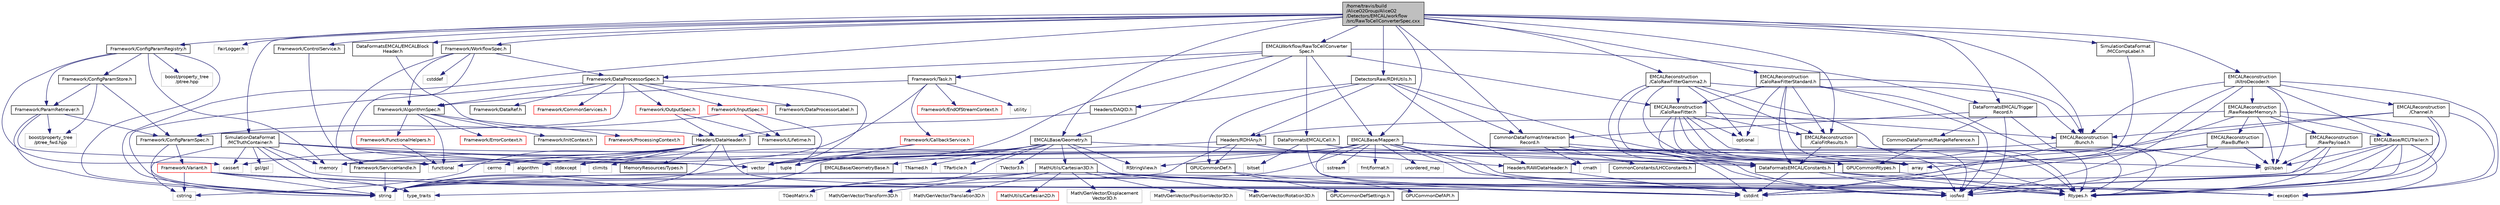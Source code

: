 digraph "/home/travis/build/AliceO2Group/AliceO2/Detectors/EMCAL/workflow/src/RawToCellConverterSpec.cxx"
{
 // INTERACTIVE_SVG=YES
  bgcolor="transparent";
  edge [fontname="Helvetica",fontsize="10",labelfontname="Helvetica",labelfontsize="10"];
  node [fontname="Helvetica",fontsize="10",shape=record];
  Node0 [label="/home/travis/build\l/AliceO2Group/AliceO2\l/Detectors/EMCAL/workflow\l/src/RawToCellConverterSpec.cxx",height=0.2,width=0.4,color="black", fillcolor="grey75", style="filled", fontcolor="black"];
  Node0 -> Node1 [color="midnightblue",fontsize="10",style="solid",fontname="Helvetica"];
  Node1 [label="string",height=0.2,width=0.4,color="grey75"];
  Node0 -> Node2 [color="midnightblue",fontsize="10",style="solid",fontname="Helvetica"];
  Node2 [label="FairLogger.h",height=0.2,width=0.4,color="grey75"];
  Node0 -> Node3 [color="midnightblue",fontsize="10",style="solid",fontname="Helvetica"];
  Node3 [label="CommonDataFormat/Interaction\lRecord.h",height=0.2,width=0.4,color="black",URL="$d9/d80/InteractionRecord_8h.html"];
  Node3 -> Node4 [color="midnightblue",fontsize="10",style="solid",fontname="Helvetica"];
  Node4 [label="GPUCommonRtypes.h",height=0.2,width=0.4,color="black",URL="$d2/d45/GPUCommonRtypes_8h.html"];
  Node4 -> Node5 [color="midnightblue",fontsize="10",style="solid",fontname="Helvetica"];
  Node5 [label="Rtypes.h",height=0.2,width=0.4,color="grey75"];
  Node3 -> Node6 [color="midnightblue",fontsize="10",style="solid",fontname="Helvetica"];
  Node6 [label="iosfwd",height=0.2,width=0.4,color="grey75"];
  Node3 -> Node7 [color="midnightblue",fontsize="10",style="solid",fontname="Helvetica"];
  Node7 [label="cstdint",height=0.2,width=0.4,color="grey75"];
  Node3 -> Node8 [color="midnightblue",fontsize="10",style="solid",fontname="Helvetica"];
  Node8 [label="cmath",height=0.2,width=0.4,color="grey75"];
  Node3 -> Node9 [color="midnightblue",fontsize="10",style="solid",fontname="Helvetica"];
  Node9 [label="CommonConstants/LHCConstants.h",height=0.2,width=0.4,color="black",URL="$d4/dc6/LHCConstants_8h.html",tooltip="Header to collect LHC related constants. "];
  Node0 -> Node10 [color="midnightblue",fontsize="10",style="solid",fontname="Helvetica"];
  Node10 [label="Framework/ConfigParamRegistry.h",height=0.2,width=0.4,color="black",URL="$de/dc6/ConfigParamRegistry_8h.html"];
  Node10 -> Node11 [color="midnightblue",fontsize="10",style="solid",fontname="Helvetica"];
  Node11 [label="Framework/ParamRetriever.h",height=0.2,width=0.4,color="black",URL="$df/d72/ParamRetriever_8h.html"];
  Node11 -> Node12 [color="midnightblue",fontsize="10",style="solid",fontname="Helvetica"];
  Node12 [label="Framework/ConfigParamSpec.h",height=0.2,width=0.4,color="black",URL="$d0/d1c/ConfigParamSpec_8h.html"];
  Node12 -> Node13 [color="midnightblue",fontsize="10",style="solid",fontname="Helvetica"];
  Node13 [label="Framework/Variant.h",height=0.2,width=0.4,color="red",URL="$de/d56/Variant_8h.html"];
  Node13 -> Node15 [color="midnightblue",fontsize="10",style="solid",fontname="Helvetica"];
  Node15 [label="type_traits",height=0.2,width=0.4,color="grey75"];
  Node13 -> Node16 [color="midnightblue",fontsize="10",style="solid",fontname="Helvetica"];
  Node16 [label="cstring",height=0.2,width=0.4,color="grey75"];
  Node13 -> Node7 [color="midnightblue",fontsize="10",style="solid",fontname="Helvetica"];
  Node13 -> Node6 [color="midnightblue",fontsize="10",style="solid",fontname="Helvetica"];
  Node13 -> Node1 [color="midnightblue",fontsize="10",style="solid",fontname="Helvetica"];
  Node12 -> Node1 [color="midnightblue",fontsize="10",style="solid",fontname="Helvetica"];
  Node11 -> Node20 [color="midnightblue",fontsize="10",style="solid",fontname="Helvetica"];
  Node20 [label="boost/property_tree\l/ptree_fwd.hpp",height=0.2,width=0.4,color="grey75"];
  Node11 -> Node1 [color="midnightblue",fontsize="10",style="solid",fontname="Helvetica"];
  Node11 -> Node21 [color="midnightblue",fontsize="10",style="solid",fontname="Helvetica"];
  Node21 [label="vector",height=0.2,width=0.4,color="grey75"];
  Node10 -> Node22 [color="midnightblue",fontsize="10",style="solid",fontname="Helvetica"];
  Node22 [label="Framework/ConfigParamStore.h",height=0.2,width=0.4,color="black",URL="$dd/daf/ConfigParamStore_8h.html"];
  Node22 -> Node11 [color="midnightblue",fontsize="10",style="solid",fontname="Helvetica"];
  Node22 -> Node12 [color="midnightblue",fontsize="10",style="solid",fontname="Helvetica"];
  Node22 -> Node20 [color="midnightblue",fontsize="10",style="solid",fontname="Helvetica"];
  Node10 -> Node23 [color="midnightblue",fontsize="10",style="solid",fontname="Helvetica"];
  Node23 [label="boost/property_tree\l/ptree.hpp",height=0.2,width=0.4,color="grey75"];
  Node10 -> Node24 [color="midnightblue",fontsize="10",style="solid",fontname="Helvetica"];
  Node24 [label="memory",height=0.2,width=0.4,color="grey75"];
  Node10 -> Node1 [color="midnightblue",fontsize="10",style="solid",fontname="Helvetica"];
  Node10 -> Node25 [color="midnightblue",fontsize="10",style="solid",fontname="Helvetica"];
  Node25 [label="cassert",height=0.2,width=0.4,color="grey75"];
  Node0 -> Node26 [color="midnightblue",fontsize="10",style="solid",fontname="Helvetica"];
  Node26 [label="Framework/ControlService.h",height=0.2,width=0.4,color="black",URL="$d2/d43/ControlService_8h.html"];
  Node26 -> Node27 [color="midnightblue",fontsize="10",style="solid",fontname="Helvetica"];
  Node27 [label="Framework/ServiceHandle.h",height=0.2,width=0.4,color="black",URL="$d3/d28/ServiceHandle_8h.html"];
  Node27 -> Node1 [color="midnightblue",fontsize="10",style="solid",fontname="Helvetica"];
  Node0 -> Node28 [color="midnightblue",fontsize="10",style="solid",fontname="Helvetica"];
  Node28 [label="Framework/WorkflowSpec.h",height=0.2,width=0.4,color="black",URL="$df/da1/WorkflowSpec_8h.html"];
  Node28 -> Node29 [color="midnightblue",fontsize="10",style="solid",fontname="Helvetica"];
  Node29 [label="Framework/DataProcessorSpec.h",height=0.2,width=0.4,color="black",URL="$d0/df4/DataProcessorSpec_8h.html"];
  Node29 -> Node30 [color="midnightblue",fontsize="10",style="solid",fontname="Helvetica"];
  Node30 [label="Framework/AlgorithmSpec.h",height=0.2,width=0.4,color="black",URL="$d0/d14/AlgorithmSpec_8h.html"];
  Node30 -> Node31 [color="midnightblue",fontsize="10",style="solid",fontname="Helvetica"];
  Node31 [label="Framework/ProcessingContext.h",height=0.2,width=0.4,color="red",URL="$de/d6a/ProcessingContext_8h.html"];
  Node30 -> Node129 [color="midnightblue",fontsize="10",style="solid",fontname="Helvetica"];
  Node129 [label="Framework/ErrorContext.h",height=0.2,width=0.4,color="red",URL="$d7/dad/ErrorContext_8h.html"];
  Node30 -> Node130 [color="midnightblue",fontsize="10",style="solid",fontname="Helvetica"];
  Node130 [label="Framework/InitContext.h",height=0.2,width=0.4,color="black",URL="$d4/d2b/InitContext_8h.html"];
  Node30 -> Node131 [color="midnightblue",fontsize="10",style="solid",fontname="Helvetica"];
  Node131 [label="Framework/FunctionalHelpers.h",height=0.2,width=0.4,color="red",URL="$de/d9b/FunctionalHelpers_8h.html"];
  Node131 -> Node101 [color="midnightblue",fontsize="10",style="solid",fontname="Helvetica"];
  Node101 [label="functional",height=0.2,width=0.4,color="grey75"];
  Node30 -> Node101 [color="midnightblue",fontsize="10",style="solid",fontname="Helvetica"];
  Node29 -> Node12 [color="midnightblue",fontsize="10",style="solid",fontname="Helvetica"];
  Node29 -> Node133 [color="midnightblue",fontsize="10",style="solid",fontname="Helvetica"];
  Node133 [label="Framework/DataProcessorLabel.h",height=0.2,width=0.4,color="black",URL="$d1/df2/DataProcessorLabel_8h.html"];
  Node29 -> Node33 [color="midnightblue",fontsize="10",style="solid",fontname="Helvetica"];
  Node33 [label="Framework/DataRef.h",height=0.2,width=0.4,color="black",URL="$d5/dfb/DataRef_8h.html"];
  Node29 -> Node77 [color="midnightblue",fontsize="10",style="solid",fontname="Helvetica"];
  Node77 [label="Framework/InputSpec.h",height=0.2,width=0.4,color="red",URL="$d5/d3f/InputSpec_8h.html"];
  Node77 -> Node74 [color="midnightblue",fontsize="10",style="solid",fontname="Helvetica"];
  Node74 [label="Framework/Lifetime.h",height=0.2,width=0.4,color="black",URL="$dc/dca/Lifetime_8h.html"];
  Node77 -> Node12 [color="midnightblue",fontsize="10",style="solid",fontname="Helvetica"];
  Node77 -> Node1 [color="midnightblue",fontsize="10",style="solid",fontname="Helvetica"];
  Node29 -> Node68 [color="midnightblue",fontsize="10",style="solid",fontname="Helvetica"];
  Node68 [label="Framework/OutputSpec.h",height=0.2,width=0.4,color="red",URL="$db/d2d/OutputSpec_8h.html"];
  Node68 -> Node69 [color="midnightblue",fontsize="10",style="solid",fontname="Helvetica"];
  Node69 [label="Headers/DataHeader.h",height=0.2,width=0.4,color="black",URL="$dc/dcd/DataHeader_8h.html"];
  Node69 -> Node7 [color="midnightblue",fontsize="10",style="solid",fontname="Helvetica"];
  Node69 -> Node24 [color="midnightblue",fontsize="10",style="solid",fontname="Helvetica"];
  Node69 -> Node25 [color="midnightblue",fontsize="10",style="solid",fontname="Helvetica"];
  Node69 -> Node16 [color="midnightblue",fontsize="10",style="solid",fontname="Helvetica"];
  Node69 -> Node70 [color="midnightblue",fontsize="10",style="solid",fontname="Helvetica"];
  Node70 [label="algorithm",height=0.2,width=0.4,color="grey75"];
  Node69 -> Node71 [color="midnightblue",fontsize="10",style="solid",fontname="Helvetica"];
  Node71 [label="stdexcept",height=0.2,width=0.4,color="grey75"];
  Node69 -> Node1 [color="midnightblue",fontsize="10",style="solid",fontname="Helvetica"];
  Node69 -> Node72 [color="midnightblue",fontsize="10",style="solid",fontname="Helvetica"];
  Node72 [label="climits",height=0.2,width=0.4,color="grey75"];
  Node69 -> Node45 [color="midnightblue",fontsize="10",style="solid",fontname="Helvetica"];
  Node45 [label="MemoryResources/Types.h",height=0.2,width=0.4,color="black",URL="$d7/df8/Types_8h.html"];
  Node69 -> Node73 [color="midnightblue",fontsize="10",style="solid",fontname="Helvetica"];
  Node73 [label="cerrno",height=0.2,width=0.4,color="grey75"];
  Node68 -> Node74 [color="midnightblue",fontsize="10",style="solid",fontname="Helvetica"];
  Node29 -> Node134 [color="midnightblue",fontsize="10",style="solid",fontname="Helvetica"];
  Node134 [label="Framework/CommonServices.h",height=0.2,width=0.4,color="red",URL="$d8/d02/CommonServices_8h.html"];
  Node29 -> Node1 [color="midnightblue",fontsize="10",style="solid",fontname="Helvetica"];
  Node29 -> Node21 [color="midnightblue",fontsize="10",style="solid",fontname="Helvetica"];
  Node28 -> Node30 [color="midnightblue",fontsize="10",style="solid",fontname="Helvetica"];
  Node28 -> Node21 [color="midnightblue",fontsize="10",style="solid",fontname="Helvetica"];
  Node28 -> Node101 [color="midnightblue",fontsize="10",style="solid",fontname="Helvetica"];
  Node28 -> Node102 [color="midnightblue",fontsize="10",style="solid",fontname="Helvetica"];
  Node102 [label="cstddef",height=0.2,width=0.4,color="grey75"];
  Node0 -> Node135 [color="midnightblue",fontsize="10",style="solid",fontname="Helvetica"];
  Node135 [label="DataFormatsEMCAL/EMCALBlock\lHeader.h",height=0.2,width=0.4,color="black",URL="$da/d0f/EMCALBlockHeader_8h.html"];
  Node135 -> Node69 [color="midnightblue",fontsize="10",style="solid",fontname="Helvetica"];
  Node0 -> Node136 [color="midnightblue",fontsize="10",style="solid",fontname="Helvetica"];
  Node136 [label="DataFormatsEMCAL/Trigger\lRecord.h",height=0.2,width=0.4,color="black",URL="$d9/d38/EMCAL_2include_2DataFormatsEMCAL_2TriggerRecord_8h.html"];
  Node136 -> Node6 [color="midnightblue",fontsize="10",style="solid",fontname="Helvetica"];
  Node136 -> Node5 [color="midnightblue",fontsize="10",style="solid",fontname="Helvetica"];
  Node136 -> Node3 [color="midnightblue",fontsize="10",style="solid",fontname="Helvetica"];
  Node136 -> Node137 [color="midnightblue",fontsize="10",style="solid",fontname="Helvetica"];
  Node137 [label="CommonDataFormat/RangeReference.h",height=0.2,width=0.4,color="black",URL="$de/d64/RangeReference_8h.html",tooltip="Class to refer to the 1st entry and N elements of some group in the continuous container. "];
  Node137 -> Node4 [color="midnightblue",fontsize="10",style="solid",fontname="Helvetica"];
  Node0 -> Node138 [color="midnightblue",fontsize="10",style="solid",fontname="Helvetica"];
  Node138 [label="DetectorsRaw/RDHUtils.h",height=0.2,width=0.4,color="black",URL="$d6/dec/Raw_2include_2DetectorsRaw_2RDHUtils_8h.html"];
  Node138 -> Node139 [color="midnightblue",fontsize="10",style="solid",fontname="Helvetica"];
  Node139 [label="GPUCommonDef.h",height=0.2,width=0.4,color="black",URL="$df/d21/GPUCommonDef_8h.html"];
  Node139 -> Node140 [color="midnightblue",fontsize="10",style="solid",fontname="Helvetica"];
  Node140 [label="GPUCommonDefSettings.h",height=0.2,width=0.4,color="black",URL="$d5/d93/GPUCommonDefSettings_8h.html"];
  Node139 -> Node141 [color="midnightblue",fontsize="10",style="solid",fontname="Helvetica"];
  Node141 [label="GPUCommonDefAPI.h",height=0.2,width=0.4,color="black",URL="$da/d5a/GPUCommonDefAPI_8h.html"];
  Node138 -> Node4 [color="midnightblue",fontsize="10",style="solid",fontname="Helvetica"];
  Node138 -> Node142 [color="midnightblue",fontsize="10",style="solid",fontname="Helvetica"];
  Node142 [label="Headers/RAWDataHeader.h",height=0.2,width=0.4,color="black",URL="$d4/dee/RAWDataHeader_8h.html",tooltip="Definition of the RAW Data Header. "];
  Node142 -> Node7 [color="midnightblue",fontsize="10",style="solid",fontname="Helvetica"];
  Node138 -> Node143 [color="midnightblue",fontsize="10",style="solid",fontname="Helvetica"];
  Node143 [label="Headers/RDHAny.h",height=0.2,width=0.4,color="black",URL="$d6/d89/RDHAny_8h.html"];
  Node143 -> Node139 [color="midnightblue",fontsize="10",style="solid",fontname="Helvetica"];
  Node143 -> Node142 [color="midnightblue",fontsize="10",style="solid",fontname="Helvetica"];
  Node143 -> Node15 [color="midnightblue",fontsize="10",style="solid",fontname="Helvetica"];
  Node143 -> Node71 [color="midnightblue",fontsize="10",style="solid",fontname="Helvetica"];
  Node138 -> Node3 [color="midnightblue",fontsize="10",style="solid",fontname="Helvetica"];
  Node138 -> Node144 [color="midnightblue",fontsize="10",style="solid",fontname="Helvetica"];
  Node144 [label="Headers/DAQID.h",height=0.2,width=0.4,color="black",URL="$d7/d34/DAQID_8h.html"];
  Node144 -> Node69 [color="midnightblue",fontsize="10",style="solid",fontname="Helvetica"];
  Node0 -> Node145 [color="midnightblue",fontsize="10",style="solid",fontname="Helvetica"];
  Node145 [label="EMCALBase/Geometry.h",height=0.2,width=0.4,color="black",URL="$dd/da8/EMCAL_2base_2include_2EMCALBase_2Geometry_8h.html"];
  Node145 -> Node146 [color="midnightblue",fontsize="10",style="solid",fontname="Helvetica"];
  Node146 [label="exception",height=0.2,width=0.4,color="grey75"];
  Node145 -> Node1 [color="midnightblue",fontsize="10",style="solid",fontname="Helvetica"];
  Node145 -> Node147 [color="midnightblue",fontsize="10",style="solid",fontname="Helvetica"];
  Node147 [label="tuple",height=0.2,width=0.4,color="grey75"];
  Node145 -> Node21 [color="midnightblue",fontsize="10",style="solid",fontname="Helvetica"];
  Node145 -> Node148 [color="midnightblue",fontsize="10",style="solid",fontname="Helvetica"];
  Node148 [label="RStringView.h",height=0.2,width=0.4,color="grey75"];
  Node145 -> Node149 [color="midnightblue",fontsize="10",style="solid",fontname="Helvetica"];
  Node149 [label="TGeoMatrix.h",height=0.2,width=0.4,color="grey75"];
  Node145 -> Node150 [color="midnightblue",fontsize="10",style="solid",fontname="Helvetica"];
  Node150 [label="TNamed.h",height=0.2,width=0.4,color="grey75"];
  Node145 -> Node151 [color="midnightblue",fontsize="10",style="solid",fontname="Helvetica"];
  Node151 [label="TParticle.h",height=0.2,width=0.4,color="grey75"];
  Node145 -> Node152 [color="midnightblue",fontsize="10",style="solid",fontname="Helvetica"];
  Node152 [label="TVector3.h",height=0.2,width=0.4,color="grey75"];
  Node145 -> Node153 [color="midnightblue",fontsize="10",style="solid",fontname="Helvetica"];
  Node153 [label="DataFormatsEMCAL/Constants.h",height=0.2,width=0.4,color="black",URL="$dd/dda/DataFormats_2Detectors_2EMCAL_2include_2DataFormatsEMCAL_2Constants_8h.html"];
  Node153 -> Node5 [color="midnightblue",fontsize="10",style="solid",fontname="Helvetica"];
  Node153 -> Node6 [color="midnightblue",fontsize="10",style="solid",fontname="Helvetica"];
  Node153 -> Node146 [color="midnightblue",fontsize="10",style="solid",fontname="Helvetica"];
  Node153 -> Node7 [color="midnightblue",fontsize="10",style="solid",fontname="Helvetica"];
  Node145 -> Node154 [color="midnightblue",fontsize="10",style="solid",fontname="Helvetica"];
  Node154 [label="EMCALBase/GeometryBase.h",height=0.2,width=0.4,color="black",URL="$d5/d5e/GeometryBase_8h.html"];
  Node154 -> Node1 [color="midnightblue",fontsize="10",style="solid",fontname="Helvetica"];
  Node145 -> Node155 [color="midnightblue",fontsize="10",style="solid",fontname="Helvetica"];
  Node155 [label="MathUtils/Cartesian3D.h",height=0.2,width=0.4,color="black",URL="$dd/d76/Cartesian3D_8h.html"];
  Node155 -> Node156 [color="midnightblue",fontsize="10",style="solid",fontname="Helvetica"];
  Node156 [label="Math/GenVector/Displacement\lVector3D.h",height=0.2,width=0.4,color="grey75"];
  Node155 -> Node157 [color="midnightblue",fontsize="10",style="solid",fontname="Helvetica"];
  Node157 [label="Math/GenVector/PositionVector3D.h",height=0.2,width=0.4,color="grey75"];
  Node155 -> Node158 [color="midnightblue",fontsize="10",style="solid",fontname="Helvetica"];
  Node158 [label="Math/GenVector/Rotation3D.h",height=0.2,width=0.4,color="grey75"];
  Node155 -> Node159 [color="midnightblue",fontsize="10",style="solid",fontname="Helvetica"];
  Node159 [label="Math/GenVector/Transform3D.h",height=0.2,width=0.4,color="grey75"];
  Node155 -> Node160 [color="midnightblue",fontsize="10",style="solid",fontname="Helvetica"];
  Node160 [label="Math/GenVector/Translation3D.h",height=0.2,width=0.4,color="grey75"];
  Node155 -> Node5 [color="midnightblue",fontsize="10",style="solid",fontname="Helvetica"];
  Node155 -> Node149 [color="midnightblue",fontsize="10",style="solid",fontname="Helvetica"];
  Node155 -> Node6 [color="midnightblue",fontsize="10",style="solid",fontname="Helvetica"];
  Node155 -> Node161 [color="midnightblue",fontsize="10",style="solid",fontname="Helvetica"];
  Node161 [label="MathUtils/Cartesian2D.h",height=0.2,width=0.4,color="red",URL="$d2/dd0/Cartesian2D_8h.html"];
  Node0 -> Node164 [color="midnightblue",fontsize="10",style="solid",fontname="Helvetica"];
  Node164 [label="EMCALBase/Mapper.h",height=0.2,width=0.4,color="black",URL="$d1/d7a/EMCAL_2base_2include_2EMCALBase_2Mapper_8h.html"];
  Node164 -> Node55 [color="midnightblue",fontsize="10",style="solid",fontname="Helvetica"];
  Node55 [label="array",height=0.2,width=0.4,color="grey75"];
  Node164 -> Node7 [color="midnightblue",fontsize="10",style="solid",fontname="Helvetica"];
  Node164 -> Node146 [color="midnightblue",fontsize="10",style="solid",fontname="Helvetica"];
  Node164 -> Node101 [color="midnightblue",fontsize="10",style="solid",fontname="Helvetica"];
  Node164 -> Node6 [color="midnightblue",fontsize="10",style="solid",fontname="Helvetica"];
  Node164 -> Node88 [color="midnightblue",fontsize="10",style="solid",fontname="Helvetica"];
  Node88 [label="unordered_map",height=0.2,width=0.4,color="grey75"];
  Node164 -> Node165 [color="midnightblue",fontsize="10",style="solid",fontname="Helvetica"];
  Node165 [label="sstream",height=0.2,width=0.4,color="grey75"];
  Node164 -> Node1 [color="midnightblue",fontsize="10",style="solid",fontname="Helvetica"];
  Node164 -> Node166 [color="midnightblue",fontsize="10",style="solid",fontname="Helvetica"];
  Node166 [label="fmt/format.h",height=0.2,width=0.4,color="grey75"];
  Node164 -> Node148 [color="midnightblue",fontsize="10",style="solid",fontname="Helvetica"];
  Node164 -> Node5 [color="midnightblue",fontsize="10",style="solid",fontname="Helvetica"];
  Node164 -> Node153 [color="midnightblue",fontsize="10",style="solid",fontname="Helvetica"];
  Node0 -> Node167 [color="midnightblue",fontsize="10",style="solid",fontname="Helvetica"];
  Node167 [label="EMCALReconstruction\l/CaloFitResults.h",height=0.2,width=0.4,color="black",URL="$d2/d39/CaloFitResults_8h.html"];
  Node167 -> Node6 [color="midnightblue",fontsize="10",style="solid",fontname="Helvetica"];
  Node167 -> Node5 [color="midnightblue",fontsize="10",style="solid",fontname="Helvetica"];
  Node167 -> Node153 [color="midnightblue",fontsize="10",style="solid",fontname="Helvetica"];
  Node0 -> Node168 [color="midnightblue",fontsize="10",style="solid",fontname="Helvetica"];
  Node168 [label="EMCALReconstruction\l/Bunch.h",height=0.2,width=0.4,color="black",URL="$d1/d29/Bunch_8h.html"];
  Node168 -> Node7 [color="midnightblue",fontsize="10",style="solid",fontname="Helvetica"];
  Node168 -> Node21 [color="midnightblue",fontsize="10",style="solid",fontname="Helvetica"];
  Node168 -> Node43 [color="midnightblue",fontsize="10",style="solid",fontname="Helvetica"];
  Node43 [label="gsl/span",height=0.2,width=0.4,color="grey75"];
  Node168 -> Node5 [color="midnightblue",fontsize="10",style="solid",fontname="Helvetica"];
  Node0 -> Node169 [color="midnightblue",fontsize="10",style="solid",fontname="Helvetica"];
  Node169 [label="EMCALReconstruction\l/CaloRawFitterStandard.h",height=0.2,width=0.4,color="black",URL="$dd/d8f/CaloRawFitterStandard_8h.html"];
  Node169 -> Node6 [color="midnightblue",fontsize="10",style="solid",fontname="Helvetica"];
  Node169 -> Node55 [color="midnightblue",fontsize="10",style="solid",fontname="Helvetica"];
  Node169 -> Node96 [color="midnightblue",fontsize="10",style="solid",fontname="Helvetica"];
  Node96 [label="optional",height=0.2,width=0.4,color="grey75"];
  Node169 -> Node5 [color="midnightblue",fontsize="10",style="solid",fontname="Helvetica"];
  Node169 -> Node167 [color="midnightblue",fontsize="10",style="solid",fontname="Helvetica"];
  Node169 -> Node153 [color="midnightblue",fontsize="10",style="solid",fontname="Helvetica"];
  Node169 -> Node168 [color="midnightblue",fontsize="10",style="solid",fontname="Helvetica"];
  Node169 -> Node170 [color="midnightblue",fontsize="10",style="solid",fontname="Helvetica"];
  Node170 [label="EMCALReconstruction\l/CaloRawFitter.h",height=0.2,width=0.4,color="black",URL="$d4/d18/CaloRawFitter_8h.html"];
  Node170 -> Node6 [color="midnightblue",fontsize="10",style="solid",fontname="Helvetica"];
  Node170 -> Node55 [color="midnightblue",fontsize="10",style="solid",fontname="Helvetica"];
  Node170 -> Node96 [color="midnightblue",fontsize="10",style="solid",fontname="Helvetica"];
  Node170 -> Node5 [color="midnightblue",fontsize="10",style="solid",fontname="Helvetica"];
  Node170 -> Node43 [color="midnightblue",fontsize="10",style="solid",fontname="Helvetica"];
  Node170 -> Node167 [color="midnightblue",fontsize="10",style="solid",fontname="Helvetica"];
  Node170 -> Node153 [color="midnightblue",fontsize="10",style="solid",fontname="Helvetica"];
  Node170 -> Node168 [color="midnightblue",fontsize="10",style="solid",fontname="Helvetica"];
  Node0 -> Node171 [color="midnightblue",fontsize="10",style="solid",fontname="Helvetica"];
  Node171 [label="EMCALReconstruction\l/CaloRawFitterGamma2.h",height=0.2,width=0.4,color="black",URL="$d8/d35/CaloRawFitterGamma2_8h.html"];
  Node171 -> Node6 [color="midnightblue",fontsize="10",style="solid",fontname="Helvetica"];
  Node171 -> Node55 [color="midnightblue",fontsize="10",style="solid",fontname="Helvetica"];
  Node171 -> Node96 [color="midnightblue",fontsize="10",style="solid",fontname="Helvetica"];
  Node171 -> Node5 [color="midnightblue",fontsize="10",style="solid",fontname="Helvetica"];
  Node171 -> Node167 [color="midnightblue",fontsize="10",style="solid",fontname="Helvetica"];
  Node171 -> Node153 [color="midnightblue",fontsize="10",style="solid",fontname="Helvetica"];
  Node171 -> Node168 [color="midnightblue",fontsize="10",style="solid",fontname="Helvetica"];
  Node171 -> Node170 [color="midnightblue",fontsize="10",style="solid",fontname="Helvetica"];
  Node0 -> Node172 [color="midnightblue",fontsize="10",style="solid",fontname="Helvetica"];
  Node172 [label="EMCALReconstruction\l/AltroDecoder.h",height=0.2,width=0.4,color="black",URL="$db/d4a/AltroDecoder_8h.html"];
  Node172 -> Node146 [color="midnightblue",fontsize="10",style="solid",fontname="Helvetica"];
  Node172 -> Node6 [color="midnightblue",fontsize="10",style="solid",fontname="Helvetica"];
  Node172 -> Node43 [color="midnightblue",fontsize="10",style="solid",fontname="Helvetica"];
  Node172 -> Node1 [color="midnightblue",fontsize="10",style="solid",fontname="Helvetica"];
  Node172 -> Node173 [color="midnightblue",fontsize="10",style="solid",fontname="Helvetica"];
  Node173 [label="EMCALBase/RCUTrailer.h",height=0.2,width=0.4,color="black",URL="$df/ddd/RCUTrailer_8h.html"];
  Node173 -> Node146 [color="midnightblue",fontsize="10",style="solid",fontname="Helvetica"];
  Node173 -> Node6 [color="midnightblue",fontsize="10",style="solid",fontname="Helvetica"];
  Node173 -> Node1 [color="midnightblue",fontsize="10",style="solid",fontname="Helvetica"];
  Node173 -> Node7 [color="midnightblue",fontsize="10",style="solid",fontname="Helvetica"];
  Node173 -> Node43 [color="midnightblue",fontsize="10",style="solid",fontname="Helvetica"];
  Node173 -> Node5 [color="midnightblue",fontsize="10",style="solid",fontname="Helvetica"];
  Node172 -> Node168 [color="midnightblue",fontsize="10",style="solid",fontname="Helvetica"];
  Node172 -> Node174 [color="midnightblue",fontsize="10",style="solid",fontname="Helvetica"];
  Node174 [label="EMCALReconstruction\l/Channel.h",height=0.2,width=0.4,color="black",URL="$de/d03/Channel_8h.html"];
  Node174 -> Node7 [color="midnightblue",fontsize="10",style="solid",fontname="Helvetica"];
  Node174 -> Node146 [color="midnightblue",fontsize="10",style="solid",fontname="Helvetica"];
  Node174 -> Node21 [color="midnightblue",fontsize="10",style="solid",fontname="Helvetica"];
  Node174 -> Node5 [color="midnightblue",fontsize="10",style="solid",fontname="Helvetica"];
  Node174 -> Node168 [color="midnightblue",fontsize="10",style="solid",fontname="Helvetica"];
  Node172 -> Node175 [color="midnightblue",fontsize="10",style="solid",fontname="Helvetica"];
  Node175 [label="EMCALReconstruction\l/RawReaderMemory.h",height=0.2,width=0.4,color="black",URL="$d8/d86/RawReaderMemory_8h.html"];
  Node175 -> Node43 [color="midnightblue",fontsize="10",style="solid",fontname="Helvetica"];
  Node175 -> Node5 [color="midnightblue",fontsize="10",style="solid",fontname="Helvetica"];
  Node175 -> Node173 [color="midnightblue",fontsize="10",style="solid",fontname="Helvetica"];
  Node175 -> Node176 [color="midnightblue",fontsize="10",style="solid",fontname="Helvetica"];
  Node176 [label="EMCALReconstruction\l/RawBuffer.h",height=0.2,width=0.4,color="black",URL="$d1/da5/RawBuffer_8h.html"];
  Node176 -> Node55 [color="midnightblue",fontsize="10",style="solid",fontname="Helvetica"];
  Node176 -> Node7 [color="midnightblue",fontsize="10",style="solid",fontname="Helvetica"];
  Node176 -> Node6 [color="midnightblue",fontsize="10",style="solid",fontname="Helvetica"];
  Node176 -> Node43 [color="midnightblue",fontsize="10",style="solid",fontname="Helvetica"];
  Node175 -> Node177 [color="midnightblue",fontsize="10",style="solid",fontname="Helvetica"];
  Node177 [label="EMCALReconstruction\l/RawPayload.h",height=0.2,width=0.4,color="black",URL="$d5/dfc/RawPayload_8h.html"];
  Node177 -> Node7 [color="midnightblue",fontsize="10",style="solid",fontname="Helvetica"];
  Node177 -> Node21 [color="midnightblue",fontsize="10",style="solid",fontname="Helvetica"];
  Node177 -> Node43 [color="midnightblue",fontsize="10",style="solid",fontname="Helvetica"];
  Node177 -> Node5 [color="midnightblue",fontsize="10",style="solid",fontname="Helvetica"];
  Node175 -> Node142 [color="midnightblue",fontsize="10",style="solid",fontname="Helvetica"];
  Node175 -> Node143 [color="midnightblue",fontsize="10",style="solid",fontname="Helvetica"];
  Node0 -> Node178 [color="midnightblue",fontsize="10",style="solid",fontname="Helvetica"];
  Node178 [label="EMCALWorkflow/RawToCellConverter\lSpec.h",height=0.2,width=0.4,color="black",URL="$d5/da4/RawToCellConverterSpec_8h.html"];
  Node178 -> Node21 [color="midnightblue",fontsize="10",style="solid",fontname="Helvetica"];
  Node178 -> Node29 [color="midnightblue",fontsize="10",style="solid",fontname="Helvetica"];
  Node178 -> Node179 [color="midnightblue",fontsize="10",style="solid",fontname="Helvetica"];
  Node179 [label="Framework/Task.h",height=0.2,width=0.4,color="black",URL="$df/d4f/Task_8h.html"];
  Node179 -> Node30 [color="midnightblue",fontsize="10",style="solid",fontname="Helvetica"];
  Node179 -> Node180 [color="midnightblue",fontsize="10",style="solid",fontname="Helvetica"];
  Node180 [label="Framework/CallbackService.h",height=0.2,width=0.4,color="red",URL="$d9/d7f/CallbackService_8h.html"];
  Node180 -> Node27 [color="midnightblue",fontsize="10",style="solid",fontname="Helvetica"];
  Node180 -> Node147 [color="midnightblue",fontsize="10",style="solid",fontname="Helvetica"];
  Node179 -> Node182 [color="midnightblue",fontsize="10",style="solid",fontname="Helvetica"];
  Node182 [label="Framework/EndOfStreamContext.h",height=0.2,width=0.4,color="red",URL="$d0/d77/EndOfStreamContext_8h.html"];
  Node179 -> Node54 [color="midnightblue",fontsize="10",style="solid",fontname="Helvetica"];
  Node54 [label="utility",height=0.2,width=0.4,color="grey75"];
  Node179 -> Node24 [color="midnightblue",fontsize="10",style="solid",fontname="Helvetica"];
  Node178 -> Node183 [color="midnightblue",fontsize="10",style="solid",fontname="Helvetica"];
  Node183 [label="DataFormatsEMCAL/Cell.h",height=0.2,width=0.4,color="black",URL="$d5/dd3/DataFormats_2Detectors_2EMCAL_2include_2DataFormatsEMCAL_2Cell_8h.html"];
  Node183 -> Node184 [color="midnightblue",fontsize="10",style="solid",fontname="Helvetica"];
  Node184 [label="bitset",height=0.2,width=0.4,color="grey75"];
  Node183 -> Node5 [color="midnightblue",fontsize="10",style="solid",fontname="Helvetica"];
  Node183 -> Node153 [color="midnightblue",fontsize="10",style="solid",fontname="Helvetica"];
  Node178 -> Node136 [color="midnightblue",fontsize="10",style="solid",fontname="Helvetica"];
  Node178 -> Node145 [color="midnightblue",fontsize="10",style="solid",fontname="Helvetica"];
  Node178 -> Node164 [color="midnightblue",fontsize="10",style="solid",fontname="Helvetica"];
  Node178 -> Node170 [color="midnightblue",fontsize="10",style="solid",fontname="Helvetica"];
  Node0 -> Node185 [color="midnightblue",fontsize="10",style="solid",fontname="Helvetica"];
  Node185 [label="SimulationDataFormat\l/MCCompLabel.h",height=0.2,width=0.4,color="black",URL="$d7/dcd/MCCompLabel_8h.html"];
  Node185 -> Node4 [color="midnightblue",fontsize="10",style="solid",fontname="Helvetica"];
  Node0 -> Node186 [color="midnightblue",fontsize="10",style="solid",fontname="Helvetica"];
  Node186 [label="SimulationDataFormat\l/MCTruthContainer.h",height=0.2,width=0.4,color="black",URL="$db/d14/MCTruthContainer_8h.html",tooltip="Definition of a container to keep Monte Carlo truth external to simulation objects. "];
  Node186 -> Node4 [color="midnightblue",fontsize="10",style="solid",fontname="Helvetica"];
  Node186 -> Node7 [color="midnightblue",fontsize="10",style="solid",fontname="Helvetica"];
  Node186 -> Node25 [color="midnightblue",fontsize="10",style="solid",fontname="Helvetica"];
  Node186 -> Node71 [color="midnightblue",fontsize="10",style="solid",fontname="Helvetica"];
  Node186 -> Node52 [color="midnightblue",fontsize="10",style="solid",fontname="Helvetica"];
  Node52 [label="gsl/gsl",height=0.2,width=0.4,color="grey75"];
  Node186 -> Node15 [color="midnightblue",fontsize="10",style="solid",fontname="Helvetica"];
  Node186 -> Node16 [color="midnightblue",fontsize="10",style="solid",fontname="Helvetica"];
  Node186 -> Node24 [color="midnightblue",fontsize="10",style="solid",fontname="Helvetica"];
  Node186 -> Node21 [color="midnightblue",fontsize="10",style="solid",fontname="Helvetica"];
}
